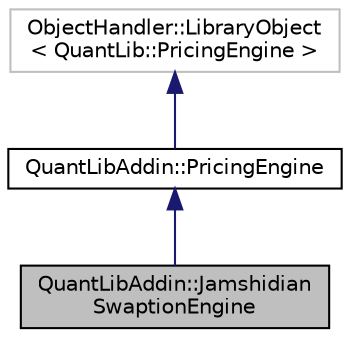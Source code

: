 digraph "QuantLibAddin::JamshidianSwaptionEngine"
{
  edge [fontname="Helvetica",fontsize="10",labelfontname="Helvetica",labelfontsize="10"];
  node [fontname="Helvetica",fontsize="10",shape=record];
  Node0 [label="QuantLibAddin::Jamshidian\lSwaptionEngine",height=0.2,width=0.4,color="black", fillcolor="grey75", style="filled", fontcolor="black"];
  Node1 -> Node0 [dir="back",color="midnightblue",fontsize="10",style="solid",fontname="Helvetica"];
  Node1 [label="QuantLibAddin::PricingEngine",height=0.2,width=0.4,color="black", fillcolor="white", style="filled",URL="$class_quant_lib_addin_1_1_pricing_engine.html"];
  Node2 -> Node1 [dir="back",color="midnightblue",fontsize="10",style="solid",fontname="Helvetica"];
  Node2 [label="ObjectHandler::LibraryObject\l\< QuantLib::PricingEngine \>",height=0.2,width=0.4,color="grey75", fillcolor="white", style="filled"];
}

